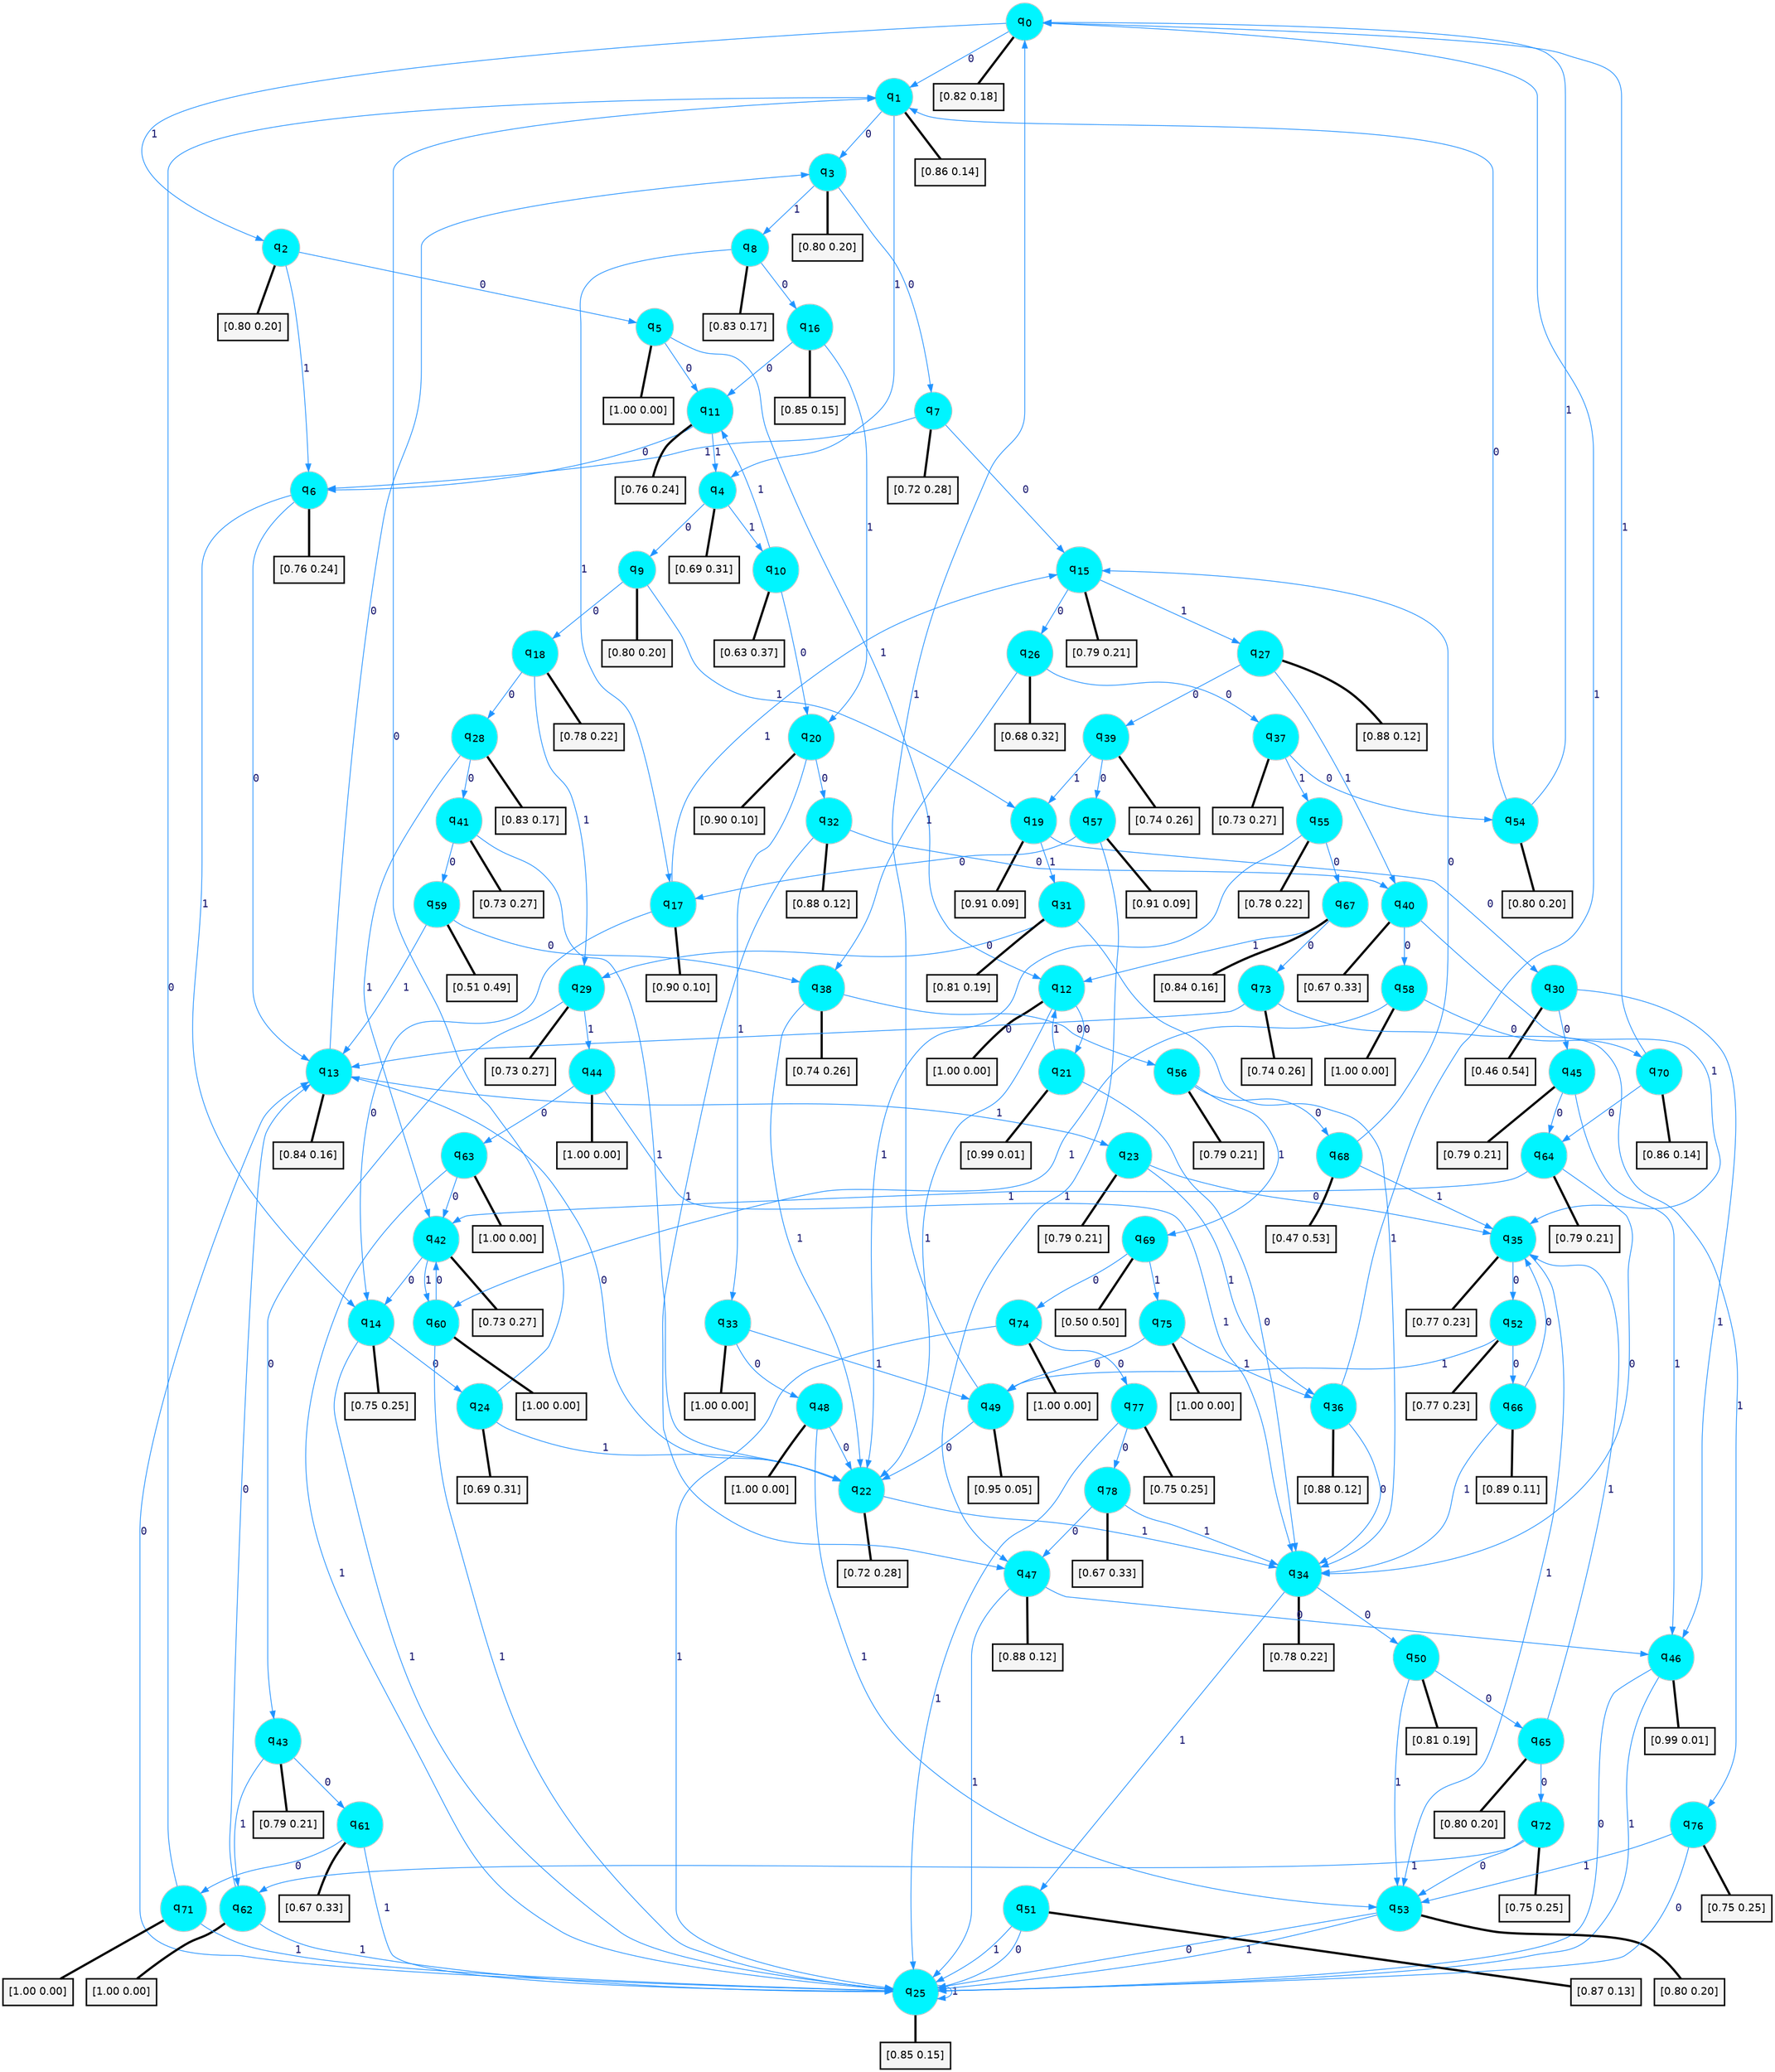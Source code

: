 digraph G {
graph [
bgcolor=transparent, dpi=300, rankdir=TD, size="40,25"];
node [
color=gray, fillcolor=turquoise1, fontcolor=black, fontname=Helvetica, fontsize=16, fontweight=bold, shape=circle, style=filled];
edge [
arrowsize=1, color=dodgerblue1, fontcolor=midnightblue, fontname=courier, fontweight=bold, penwidth=1, style=solid, weight=20];
0[label=<q<SUB>0</SUB>>];
1[label=<q<SUB>1</SUB>>];
2[label=<q<SUB>2</SUB>>];
3[label=<q<SUB>3</SUB>>];
4[label=<q<SUB>4</SUB>>];
5[label=<q<SUB>5</SUB>>];
6[label=<q<SUB>6</SUB>>];
7[label=<q<SUB>7</SUB>>];
8[label=<q<SUB>8</SUB>>];
9[label=<q<SUB>9</SUB>>];
10[label=<q<SUB>10</SUB>>];
11[label=<q<SUB>11</SUB>>];
12[label=<q<SUB>12</SUB>>];
13[label=<q<SUB>13</SUB>>];
14[label=<q<SUB>14</SUB>>];
15[label=<q<SUB>15</SUB>>];
16[label=<q<SUB>16</SUB>>];
17[label=<q<SUB>17</SUB>>];
18[label=<q<SUB>18</SUB>>];
19[label=<q<SUB>19</SUB>>];
20[label=<q<SUB>20</SUB>>];
21[label=<q<SUB>21</SUB>>];
22[label=<q<SUB>22</SUB>>];
23[label=<q<SUB>23</SUB>>];
24[label=<q<SUB>24</SUB>>];
25[label=<q<SUB>25</SUB>>];
26[label=<q<SUB>26</SUB>>];
27[label=<q<SUB>27</SUB>>];
28[label=<q<SUB>28</SUB>>];
29[label=<q<SUB>29</SUB>>];
30[label=<q<SUB>30</SUB>>];
31[label=<q<SUB>31</SUB>>];
32[label=<q<SUB>32</SUB>>];
33[label=<q<SUB>33</SUB>>];
34[label=<q<SUB>34</SUB>>];
35[label=<q<SUB>35</SUB>>];
36[label=<q<SUB>36</SUB>>];
37[label=<q<SUB>37</SUB>>];
38[label=<q<SUB>38</SUB>>];
39[label=<q<SUB>39</SUB>>];
40[label=<q<SUB>40</SUB>>];
41[label=<q<SUB>41</SUB>>];
42[label=<q<SUB>42</SUB>>];
43[label=<q<SUB>43</SUB>>];
44[label=<q<SUB>44</SUB>>];
45[label=<q<SUB>45</SUB>>];
46[label=<q<SUB>46</SUB>>];
47[label=<q<SUB>47</SUB>>];
48[label=<q<SUB>48</SUB>>];
49[label=<q<SUB>49</SUB>>];
50[label=<q<SUB>50</SUB>>];
51[label=<q<SUB>51</SUB>>];
52[label=<q<SUB>52</SUB>>];
53[label=<q<SUB>53</SUB>>];
54[label=<q<SUB>54</SUB>>];
55[label=<q<SUB>55</SUB>>];
56[label=<q<SUB>56</SUB>>];
57[label=<q<SUB>57</SUB>>];
58[label=<q<SUB>58</SUB>>];
59[label=<q<SUB>59</SUB>>];
60[label=<q<SUB>60</SUB>>];
61[label=<q<SUB>61</SUB>>];
62[label=<q<SUB>62</SUB>>];
63[label=<q<SUB>63</SUB>>];
64[label=<q<SUB>64</SUB>>];
65[label=<q<SUB>65</SUB>>];
66[label=<q<SUB>66</SUB>>];
67[label=<q<SUB>67</SUB>>];
68[label=<q<SUB>68</SUB>>];
69[label=<q<SUB>69</SUB>>];
70[label=<q<SUB>70</SUB>>];
71[label=<q<SUB>71</SUB>>];
72[label=<q<SUB>72</SUB>>];
73[label=<q<SUB>73</SUB>>];
74[label=<q<SUB>74</SUB>>];
75[label=<q<SUB>75</SUB>>];
76[label=<q<SUB>76</SUB>>];
77[label=<q<SUB>77</SUB>>];
78[label=<q<SUB>78</SUB>>];
79[label="[0.82 0.18]", shape=box,fontcolor=black, fontname=Helvetica, fontsize=14, penwidth=2, fillcolor=whitesmoke,color=black];
80[label="[0.86 0.14]", shape=box,fontcolor=black, fontname=Helvetica, fontsize=14, penwidth=2, fillcolor=whitesmoke,color=black];
81[label="[0.80 0.20]", shape=box,fontcolor=black, fontname=Helvetica, fontsize=14, penwidth=2, fillcolor=whitesmoke,color=black];
82[label="[0.80 0.20]", shape=box,fontcolor=black, fontname=Helvetica, fontsize=14, penwidth=2, fillcolor=whitesmoke,color=black];
83[label="[0.69 0.31]", shape=box,fontcolor=black, fontname=Helvetica, fontsize=14, penwidth=2, fillcolor=whitesmoke,color=black];
84[label="[1.00 0.00]", shape=box,fontcolor=black, fontname=Helvetica, fontsize=14, penwidth=2, fillcolor=whitesmoke,color=black];
85[label="[0.76 0.24]", shape=box,fontcolor=black, fontname=Helvetica, fontsize=14, penwidth=2, fillcolor=whitesmoke,color=black];
86[label="[0.72 0.28]", shape=box,fontcolor=black, fontname=Helvetica, fontsize=14, penwidth=2, fillcolor=whitesmoke,color=black];
87[label="[0.83 0.17]", shape=box,fontcolor=black, fontname=Helvetica, fontsize=14, penwidth=2, fillcolor=whitesmoke,color=black];
88[label="[0.80 0.20]", shape=box,fontcolor=black, fontname=Helvetica, fontsize=14, penwidth=2, fillcolor=whitesmoke,color=black];
89[label="[0.63 0.37]", shape=box,fontcolor=black, fontname=Helvetica, fontsize=14, penwidth=2, fillcolor=whitesmoke,color=black];
90[label="[0.76 0.24]", shape=box,fontcolor=black, fontname=Helvetica, fontsize=14, penwidth=2, fillcolor=whitesmoke,color=black];
91[label="[1.00 0.00]", shape=box,fontcolor=black, fontname=Helvetica, fontsize=14, penwidth=2, fillcolor=whitesmoke,color=black];
92[label="[0.84 0.16]", shape=box,fontcolor=black, fontname=Helvetica, fontsize=14, penwidth=2, fillcolor=whitesmoke,color=black];
93[label="[0.75 0.25]", shape=box,fontcolor=black, fontname=Helvetica, fontsize=14, penwidth=2, fillcolor=whitesmoke,color=black];
94[label="[0.79 0.21]", shape=box,fontcolor=black, fontname=Helvetica, fontsize=14, penwidth=2, fillcolor=whitesmoke,color=black];
95[label="[0.85 0.15]", shape=box,fontcolor=black, fontname=Helvetica, fontsize=14, penwidth=2, fillcolor=whitesmoke,color=black];
96[label="[0.90 0.10]", shape=box,fontcolor=black, fontname=Helvetica, fontsize=14, penwidth=2, fillcolor=whitesmoke,color=black];
97[label="[0.78 0.22]", shape=box,fontcolor=black, fontname=Helvetica, fontsize=14, penwidth=2, fillcolor=whitesmoke,color=black];
98[label="[0.91 0.09]", shape=box,fontcolor=black, fontname=Helvetica, fontsize=14, penwidth=2, fillcolor=whitesmoke,color=black];
99[label="[0.90 0.10]", shape=box,fontcolor=black, fontname=Helvetica, fontsize=14, penwidth=2, fillcolor=whitesmoke,color=black];
100[label="[0.99 0.01]", shape=box,fontcolor=black, fontname=Helvetica, fontsize=14, penwidth=2, fillcolor=whitesmoke,color=black];
101[label="[0.72 0.28]", shape=box,fontcolor=black, fontname=Helvetica, fontsize=14, penwidth=2, fillcolor=whitesmoke,color=black];
102[label="[0.79 0.21]", shape=box,fontcolor=black, fontname=Helvetica, fontsize=14, penwidth=2, fillcolor=whitesmoke,color=black];
103[label="[0.69 0.31]", shape=box,fontcolor=black, fontname=Helvetica, fontsize=14, penwidth=2, fillcolor=whitesmoke,color=black];
104[label="[0.85 0.15]", shape=box,fontcolor=black, fontname=Helvetica, fontsize=14, penwidth=2, fillcolor=whitesmoke,color=black];
105[label="[0.68 0.32]", shape=box,fontcolor=black, fontname=Helvetica, fontsize=14, penwidth=2, fillcolor=whitesmoke,color=black];
106[label="[0.88 0.12]", shape=box,fontcolor=black, fontname=Helvetica, fontsize=14, penwidth=2, fillcolor=whitesmoke,color=black];
107[label="[0.83 0.17]", shape=box,fontcolor=black, fontname=Helvetica, fontsize=14, penwidth=2, fillcolor=whitesmoke,color=black];
108[label="[0.73 0.27]", shape=box,fontcolor=black, fontname=Helvetica, fontsize=14, penwidth=2, fillcolor=whitesmoke,color=black];
109[label="[0.46 0.54]", shape=box,fontcolor=black, fontname=Helvetica, fontsize=14, penwidth=2, fillcolor=whitesmoke,color=black];
110[label="[0.81 0.19]", shape=box,fontcolor=black, fontname=Helvetica, fontsize=14, penwidth=2, fillcolor=whitesmoke,color=black];
111[label="[0.88 0.12]", shape=box,fontcolor=black, fontname=Helvetica, fontsize=14, penwidth=2, fillcolor=whitesmoke,color=black];
112[label="[1.00 0.00]", shape=box,fontcolor=black, fontname=Helvetica, fontsize=14, penwidth=2, fillcolor=whitesmoke,color=black];
113[label="[0.78 0.22]", shape=box,fontcolor=black, fontname=Helvetica, fontsize=14, penwidth=2, fillcolor=whitesmoke,color=black];
114[label="[0.77 0.23]", shape=box,fontcolor=black, fontname=Helvetica, fontsize=14, penwidth=2, fillcolor=whitesmoke,color=black];
115[label="[0.88 0.12]", shape=box,fontcolor=black, fontname=Helvetica, fontsize=14, penwidth=2, fillcolor=whitesmoke,color=black];
116[label="[0.73 0.27]", shape=box,fontcolor=black, fontname=Helvetica, fontsize=14, penwidth=2, fillcolor=whitesmoke,color=black];
117[label="[0.74 0.26]", shape=box,fontcolor=black, fontname=Helvetica, fontsize=14, penwidth=2, fillcolor=whitesmoke,color=black];
118[label="[0.74 0.26]", shape=box,fontcolor=black, fontname=Helvetica, fontsize=14, penwidth=2, fillcolor=whitesmoke,color=black];
119[label="[0.67 0.33]", shape=box,fontcolor=black, fontname=Helvetica, fontsize=14, penwidth=2, fillcolor=whitesmoke,color=black];
120[label="[0.73 0.27]", shape=box,fontcolor=black, fontname=Helvetica, fontsize=14, penwidth=2, fillcolor=whitesmoke,color=black];
121[label="[0.73 0.27]", shape=box,fontcolor=black, fontname=Helvetica, fontsize=14, penwidth=2, fillcolor=whitesmoke,color=black];
122[label="[0.79 0.21]", shape=box,fontcolor=black, fontname=Helvetica, fontsize=14, penwidth=2, fillcolor=whitesmoke,color=black];
123[label="[1.00 0.00]", shape=box,fontcolor=black, fontname=Helvetica, fontsize=14, penwidth=2, fillcolor=whitesmoke,color=black];
124[label="[0.79 0.21]", shape=box,fontcolor=black, fontname=Helvetica, fontsize=14, penwidth=2, fillcolor=whitesmoke,color=black];
125[label="[0.99 0.01]", shape=box,fontcolor=black, fontname=Helvetica, fontsize=14, penwidth=2, fillcolor=whitesmoke,color=black];
126[label="[0.88 0.12]", shape=box,fontcolor=black, fontname=Helvetica, fontsize=14, penwidth=2, fillcolor=whitesmoke,color=black];
127[label="[1.00 0.00]", shape=box,fontcolor=black, fontname=Helvetica, fontsize=14, penwidth=2, fillcolor=whitesmoke,color=black];
128[label="[0.95 0.05]", shape=box,fontcolor=black, fontname=Helvetica, fontsize=14, penwidth=2, fillcolor=whitesmoke,color=black];
129[label="[0.81 0.19]", shape=box,fontcolor=black, fontname=Helvetica, fontsize=14, penwidth=2, fillcolor=whitesmoke,color=black];
130[label="[0.87 0.13]", shape=box,fontcolor=black, fontname=Helvetica, fontsize=14, penwidth=2, fillcolor=whitesmoke,color=black];
131[label="[0.77 0.23]", shape=box,fontcolor=black, fontname=Helvetica, fontsize=14, penwidth=2, fillcolor=whitesmoke,color=black];
132[label="[0.80 0.20]", shape=box,fontcolor=black, fontname=Helvetica, fontsize=14, penwidth=2, fillcolor=whitesmoke,color=black];
133[label="[0.80 0.20]", shape=box,fontcolor=black, fontname=Helvetica, fontsize=14, penwidth=2, fillcolor=whitesmoke,color=black];
134[label="[0.78 0.22]", shape=box,fontcolor=black, fontname=Helvetica, fontsize=14, penwidth=2, fillcolor=whitesmoke,color=black];
135[label="[0.79 0.21]", shape=box,fontcolor=black, fontname=Helvetica, fontsize=14, penwidth=2, fillcolor=whitesmoke,color=black];
136[label="[0.91 0.09]", shape=box,fontcolor=black, fontname=Helvetica, fontsize=14, penwidth=2, fillcolor=whitesmoke,color=black];
137[label="[1.00 0.00]", shape=box,fontcolor=black, fontname=Helvetica, fontsize=14, penwidth=2, fillcolor=whitesmoke,color=black];
138[label="[0.51 0.49]", shape=box,fontcolor=black, fontname=Helvetica, fontsize=14, penwidth=2, fillcolor=whitesmoke,color=black];
139[label="[1.00 0.00]", shape=box,fontcolor=black, fontname=Helvetica, fontsize=14, penwidth=2, fillcolor=whitesmoke,color=black];
140[label="[0.67 0.33]", shape=box,fontcolor=black, fontname=Helvetica, fontsize=14, penwidth=2, fillcolor=whitesmoke,color=black];
141[label="[1.00 0.00]", shape=box,fontcolor=black, fontname=Helvetica, fontsize=14, penwidth=2, fillcolor=whitesmoke,color=black];
142[label="[1.00 0.00]", shape=box,fontcolor=black, fontname=Helvetica, fontsize=14, penwidth=2, fillcolor=whitesmoke,color=black];
143[label="[0.79 0.21]", shape=box,fontcolor=black, fontname=Helvetica, fontsize=14, penwidth=2, fillcolor=whitesmoke,color=black];
144[label="[0.80 0.20]", shape=box,fontcolor=black, fontname=Helvetica, fontsize=14, penwidth=2, fillcolor=whitesmoke,color=black];
145[label="[0.89 0.11]", shape=box,fontcolor=black, fontname=Helvetica, fontsize=14, penwidth=2, fillcolor=whitesmoke,color=black];
146[label="[0.84 0.16]", shape=box,fontcolor=black, fontname=Helvetica, fontsize=14, penwidth=2, fillcolor=whitesmoke,color=black];
147[label="[0.47 0.53]", shape=box,fontcolor=black, fontname=Helvetica, fontsize=14, penwidth=2, fillcolor=whitesmoke,color=black];
148[label="[0.50 0.50]", shape=box,fontcolor=black, fontname=Helvetica, fontsize=14, penwidth=2, fillcolor=whitesmoke,color=black];
149[label="[0.86 0.14]", shape=box,fontcolor=black, fontname=Helvetica, fontsize=14, penwidth=2, fillcolor=whitesmoke,color=black];
150[label="[1.00 0.00]", shape=box,fontcolor=black, fontname=Helvetica, fontsize=14, penwidth=2, fillcolor=whitesmoke,color=black];
151[label="[0.75 0.25]", shape=box,fontcolor=black, fontname=Helvetica, fontsize=14, penwidth=2, fillcolor=whitesmoke,color=black];
152[label="[0.74 0.26]", shape=box,fontcolor=black, fontname=Helvetica, fontsize=14, penwidth=2, fillcolor=whitesmoke,color=black];
153[label="[1.00 0.00]", shape=box,fontcolor=black, fontname=Helvetica, fontsize=14, penwidth=2, fillcolor=whitesmoke,color=black];
154[label="[1.00 0.00]", shape=box,fontcolor=black, fontname=Helvetica, fontsize=14, penwidth=2, fillcolor=whitesmoke,color=black];
155[label="[0.75 0.25]", shape=box,fontcolor=black, fontname=Helvetica, fontsize=14, penwidth=2, fillcolor=whitesmoke,color=black];
156[label="[0.75 0.25]", shape=box,fontcolor=black, fontname=Helvetica, fontsize=14, penwidth=2, fillcolor=whitesmoke,color=black];
157[label="[0.67 0.33]", shape=box,fontcolor=black, fontname=Helvetica, fontsize=14, penwidth=2, fillcolor=whitesmoke,color=black];
0->1 [label=0];
0->2 [label=1];
0->79 [arrowhead=none, penwidth=3,color=black];
1->3 [label=0];
1->4 [label=1];
1->80 [arrowhead=none, penwidth=3,color=black];
2->5 [label=0];
2->6 [label=1];
2->81 [arrowhead=none, penwidth=3,color=black];
3->7 [label=0];
3->8 [label=1];
3->82 [arrowhead=none, penwidth=3,color=black];
4->9 [label=0];
4->10 [label=1];
4->83 [arrowhead=none, penwidth=3,color=black];
5->11 [label=0];
5->12 [label=1];
5->84 [arrowhead=none, penwidth=3,color=black];
6->13 [label=0];
6->14 [label=1];
6->85 [arrowhead=none, penwidth=3,color=black];
7->15 [label=0];
7->6 [label=1];
7->86 [arrowhead=none, penwidth=3,color=black];
8->16 [label=0];
8->17 [label=1];
8->87 [arrowhead=none, penwidth=3,color=black];
9->18 [label=0];
9->19 [label=1];
9->88 [arrowhead=none, penwidth=3,color=black];
10->20 [label=0];
10->11 [label=1];
10->89 [arrowhead=none, penwidth=3,color=black];
11->6 [label=0];
11->4 [label=1];
11->90 [arrowhead=none, penwidth=3,color=black];
12->21 [label=0];
12->22 [label=1];
12->91 [arrowhead=none, penwidth=3,color=black];
13->3 [label=0];
13->23 [label=1];
13->92 [arrowhead=none, penwidth=3,color=black];
14->24 [label=0];
14->25 [label=1];
14->93 [arrowhead=none, penwidth=3,color=black];
15->26 [label=0];
15->27 [label=1];
15->94 [arrowhead=none, penwidth=3,color=black];
16->11 [label=0];
16->20 [label=1];
16->95 [arrowhead=none, penwidth=3,color=black];
17->14 [label=0];
17->15 [label=1];
17->96 [arrowhead=none, penwidth=3,color=black];
18->28 [label=0];
18->29 [label=1];
18->97 [arrowhead=none, penwidth=3,color=black];
19->30 [label=0];
19->31 [label=1];
19->98 [arrowhead=none, penwidth=3,color=black];
20->32 [label=0];
20->33 [label=1];
20->99 [arrowhead=none, penwidth=3,color=black];
21->34 [label=0];
21->12 [label=1];
21->100 [arrowhead=none, penwidth=3,color=black];
22->13 [label=0];
22->34 [label=1];
22->101 [arrowhead=none, penwidth=3,color=black];
23->35 [label=0];
23->36 [label=1];
23->102 [arrowhead=none, penwidth=3,color=black];
24->1 [label=0];
24->22 [label=1];
24->103 [arrowhead=none, penwidth=3,color=black];
25->13 [label=0];
25->25 [label=1];
25->104 [arrowhead=none, penwidth=3,color=black];
26->37 [label=0];
26->38 [label=1];
26->105 [arrowhead=none, penwidth=3,color=black];
27->39 [label=0];
27->40 [label=1];
27->106 [arrowhead=none, penwidth=3,color=black];
28->41 [label=0];
28->42 [label=1];
28->107 [arrowhead=none, penwidth=3,color=black];
29->43 [label=0];
29->44 [label=1];
29->108 [arrowhead=none, penwidth=3,color=black];
30->45 [label=0];
30->46 [label=1];
30->109 [arrowhead=none, penwidth=3,color=black];
31->29 [label=0];
31->34 [label=1];
31->110 [arrowhead=none, penwidth=3,color=black];
32->40 [label=0];
32->47 [label=1];
32->111 [arrowhead=none, penwidth=3,color=black];
33->48 [label=0];
33->49 [label=1];
33->112 [arrowhead=none, penwidth=3,color=black];
34->50 [label=0];
34->51 [label=1];
34->113 [arrowhead=none, penwidth=3,color=black];
35->52 [label=0];
35->53 [label=1];
35->114 [arrowhead=none, penwidth=3,color=black];
36->34 [label=0];
36->0 [label=1];
36->115 [arrowhead=none, penwidth=3,color=black];
37->54 [label=0];
37->55 [label=1];
37->116 [arrowhead=none, penwidth=3,color=black];
38->56 [label=0];
38->22 [label=1];
38->117 [arrowhead=none, penwidth=3,color=black];
39->57 [label=0];
39->19 [label=1];
39->118 [arrowhead=none, penwidth=3,color=black];
40->58 [label=0];
40->35 [label=1];
40->119 [arrowhead=none, penwidth=3,color=black];
41->59 [label=0];
41->22 [label=1];
41->120 [arrowhead=none, penwidth=3,color=black];
42->14 [label=0];
42->60 [label=1];
42->121 [arrowhead=none, penwidth=3,color=black];
43->61 [label=0];
43->62 [label=1];
43->122 [arrowhead=none, penwidth=3,color=black];
44->63 [label=0];
44->34 [label=1];
44->123 [arrowhead=none, penwidth=3,color=black];
45->64 [label=0];
45->46 [label=1];
45->124 [arrowhead=none, penwidth=3,color=black];
46->25 [label=0];
46->25 [label=1];
46->125 [arrowhead=none, penwidth=3,color=black];
47->46 [label=0];
47->25 [label=1];
47->126 [arrowhead=none, penwidth=3,color=black];
48->22 [label=0];
48->53 [label=1];
48->127 [arrowhead=none, penwidth=3,color=black];
49->22 [label=0];
49->0 [label=1];
49->128 [arrowhead=none, penwidth=3,color=black];
50->65 [label=0];
50->53 [label=1];
50->129 [arrowhead=none, penwidth=3,color=black];
51->25 [label=0];
51->25 [label=1];
51->130 [arrowhead=none, penwidth=3,color=black];
52->66 [label=0];
52->49 [label=1];
52->131 [arrowhead=none, penwidth=3,color=black];
53->25 [label=0];
53->25 [label=1];
53->132 [arrowhead=none, penwidth=3,color=black];
54->1 [label=0];
54->0 [label=1];
54->133 [arrowhead=none, penwidth=3,color=black];
55->67 [label=0];
55->22 [label=1];
55->134 [arrowhead=none, penwidth=3,color=black];
56->68 [label=0];
56->69 [label=1];
56->135 [arrowhead=none, penwidth=3,color=black];
57->17 [label=0];
57->47 [label=1];
57->136 [arrowhead=none, penwidth=3,color=black];
58->70 [label=0];
58->60 [label=1];
58->137 [arrowhead=none, penwidth=3,color=black];
59->38 [label=0];
59->13 [label=1];
59->138 [arrowhead=none, penwidth=3,color=black];
60->42 [label=0];
60->25 [label=1];
60->139 [arrowhead=none, penwidth=3,color=black];
61->71 [label=0];
61->25 [label=1];
61->140 [arrowhead=none, penwidth=3,color=black];
62->13 [label=0];
62->25 [label=1];
62->141 [arrowhead=none, penwidth=3,color=black];
63->42 [label=0];
63->25 [label=1];
63->142 [arrowhead=none, penwidth=3,color=black];
64->34 [label=0];
64->42 [label=1];
64->143 [arrowhead=none, penwidth=3,color=black];
65->72 [label=0];
65->35 [label=1];
65->144 [arrowhead=none, penwidth=3,color=black];
66->35 [label=0];
66->34 [label=1];
66->145 [arrowhead=none, penwidth=3,color=black];
67->73 [label=0];
67->12 [label=1];
67->146 [arrowhead=none, penwidth=3,color=black];
68->15 [label=0];
68->35 [label=1];
68->147 [arrowhead=none, penwidth=3,color=black];
69->74 [label=0];
69->75 [label=1];
69->148 [arrowhead=none, penwidth=3,color=black];
70->64 [label=0];
70->0 [label=1];
70->149 [arrowhead=none, penwidth=3,color=black];
71->1 [label=0];
71->25 [label=1];
71->150 [arrowhead=none, penwidth=3,color=black];
72->53 [label=0];
72->62 [label=1];
72->151 [arrowhead=none, penwidth=3,color=black];
73->13 [label=0];
73->76 [label=1];
73->152 [arrowhead=none, penwidth=3,color=black];
74->77 [label=0];
74->25 [label=1];
74->153 [arrowhead=none, penwidth=3,color=black];
75->49 [label=0];
75->36 [label=1];
75->154 [arrowhead=none, penwidth=3,color=black];
76->25 [label=0];
76->53 [label=1];
76->155 [arrowhead=none, penwidth=3,color=black];
77->78 [label=0];
77->25 [label=1];
77->156 [arrowhead=none, penwidth=3,color=black];
78->47 [label=0];
78->34 [label=1];
78->157 [arrowhead=none, penwidth=3,color=black];
}

